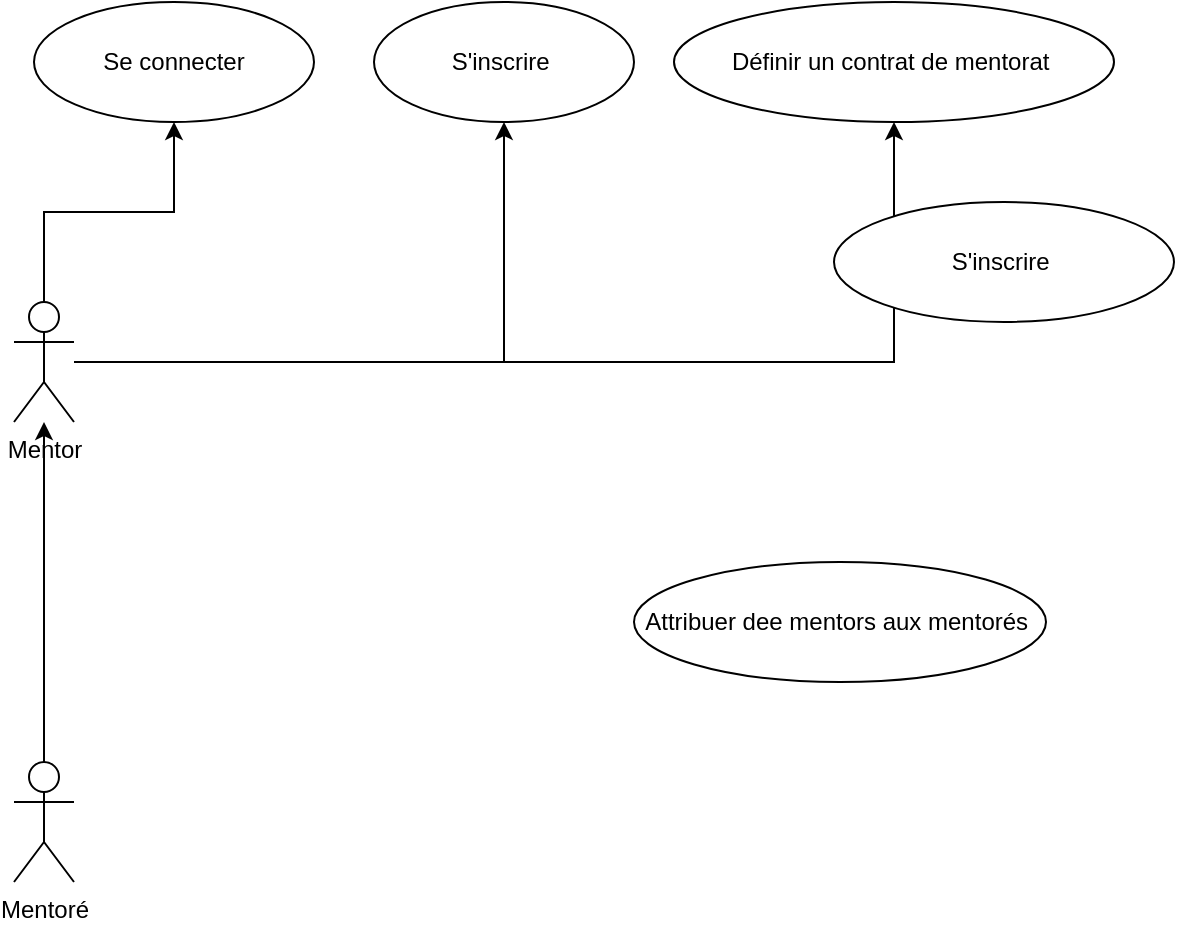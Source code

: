 <mxfile version="16.6.1" type="github">
  <diagram id="A5qihpK-VS0MfWuhH4ri" name="Page-1">
    <mxGraphModel dx="945" dy="558" grid="1" gridSize="10" guides="1" tooltips="1" connect="1" arrows="1" fold="1" page="1" pageScale="1" pageWidth="827" pageHeight="1169" math="0" shadow="0">
      <root>
        <mxCell id="0" />
        <mxCell id="1" parent="0" />
        <mxCell id="tR_wNsyd83giTS37NSJW-1" style="edgeStyle=orthogonalEdgeStyle;rounded=0;orthogonalLoop=1;jettySize=auto;html=1;" parent="1" source="tR_wNsyd83giTS37NSJW-2" target="tR_wNsyd83giTS37NSJW-3" edge="1">
          <mxGeometry relative="1" as="geometry" />
        </mxCell>
        <mxCell id="tR_wNsyd83giTS37NSJW-8" style="edgeStyle=orthogonalEdgeStyle;rounded=0;orthogonalLoop=1;jettySize=auto;html=1;" parent="1" source="tR_wNsyd83giTS37NSJW-2" target="tR_wNsyd83giTS37NSJW-5" edge="1">
          <mxGeometry relative="1" as="geometry" />
        </mxCell>
        <mxCell id="tR_wNsyd83giTS37NSJW-11" style="edgeStyle=orthogonalEdgeStyle;rounded=0;orthogonalLoop=1;jettySize=auto;html=1;" parent="1" source="tR_wNsyd83giTS37NSJW-2" target="tR_wNsyd83giTS37NSJW-9" edge="1">
          <mxGeometry relative="1" as="geometry" />
        </mxCell>
        <mxCell id="tR_wNsyd83giTS37NSJW-2" value="Mentor" style="shape=umlActor;verticalLabelPosition=bottom;verticalAlign=top;html=1;outlineConnect=0;" parent="1" vertex="1">
          <mxGeometry x="210" y="230" width="30" height="60" as="geometry" />
        </mxCell>
        <mxCell id="tR_wNsyd83giTS37NSJW-3" value="Se connecter" style="ellipse;whiteSpace=wrap;html=1;" parent="1" vertex="1">
          <mxGeometry x="220" y="80" width="140" height="60" as="geometry" />
        </mxCell>
        <mxCell id="tR_wNsyd83giTS37NSJW-6" style="edgeStyle=orthogonalEdgeStyle;rounded=0;orthogonalLoop=1;jettySize=auto;html=1;" parent="1" source="tR_wNsyd83giTS37NSJW-4" target="tR_wNsyd83giTS37NSJW-2" edge="1">
          <mxGeometry relative="1" as="geometry" />
        </mxCell>
        <mxCell id="tR_wNsyd83giTS37NSJW-4" value="Mentoré" style="shape=umlActor;verticalLabelPosition=bottom;verticalAlign=top;html=1;outlineConnect=0;" parent="1" vertex="1">
          <mxGeometry x="210" y="460" width="30" height="60" as="geometry" />
        </mxCell>
        <mxCell id="tR_wNsyd83giTS37NSJW-5" value="S&#39;inscrire&amp;nbsp;" style="ellipse;whiteSpace=wrap;html=1;" parent="1" vertex="1">
          <mxGeometry x="390" y="80" width="130" height="60" as="geometry" />
        </mxCell>
        <mxCell id="tR_wNsyd83giTS37NSJW-7" value="Attribuer dee mentors aux mentorés&amp;nbsp;" style="ellipse;whiteSpace=wrap;html=1;" parent="1" vertex="1">
          <mxGeometry x="520" y="360" width="206" height="60" as="geometry" />
        </mxCell>
        <mxCell id="tR_wNsyd83giTS37NSJW-9" value="Définir un contrat de mentorat&amp;nbsp;" style="ellipse;whiteSpace=wrap;html=1;" parent="1" vertex="1">
          <mxGeometry x="540" y="80" width="220" height="60" as="geometry" />
        </mxCell>
        <mxCell id="tR_wNsyd83giTS37NSJW-10" value="S&#39;inscrire&amp;nbsp;" style="ellipse;whiteSpace=wrap;html=1;" parent="1" vertex="1">
          <mxGeometry x="620" y="180" width="170" height="60" as="geometry" />
        </mxCell>
      </root>
    </mxGraphModel>
  </diagram>
</mxfile>
